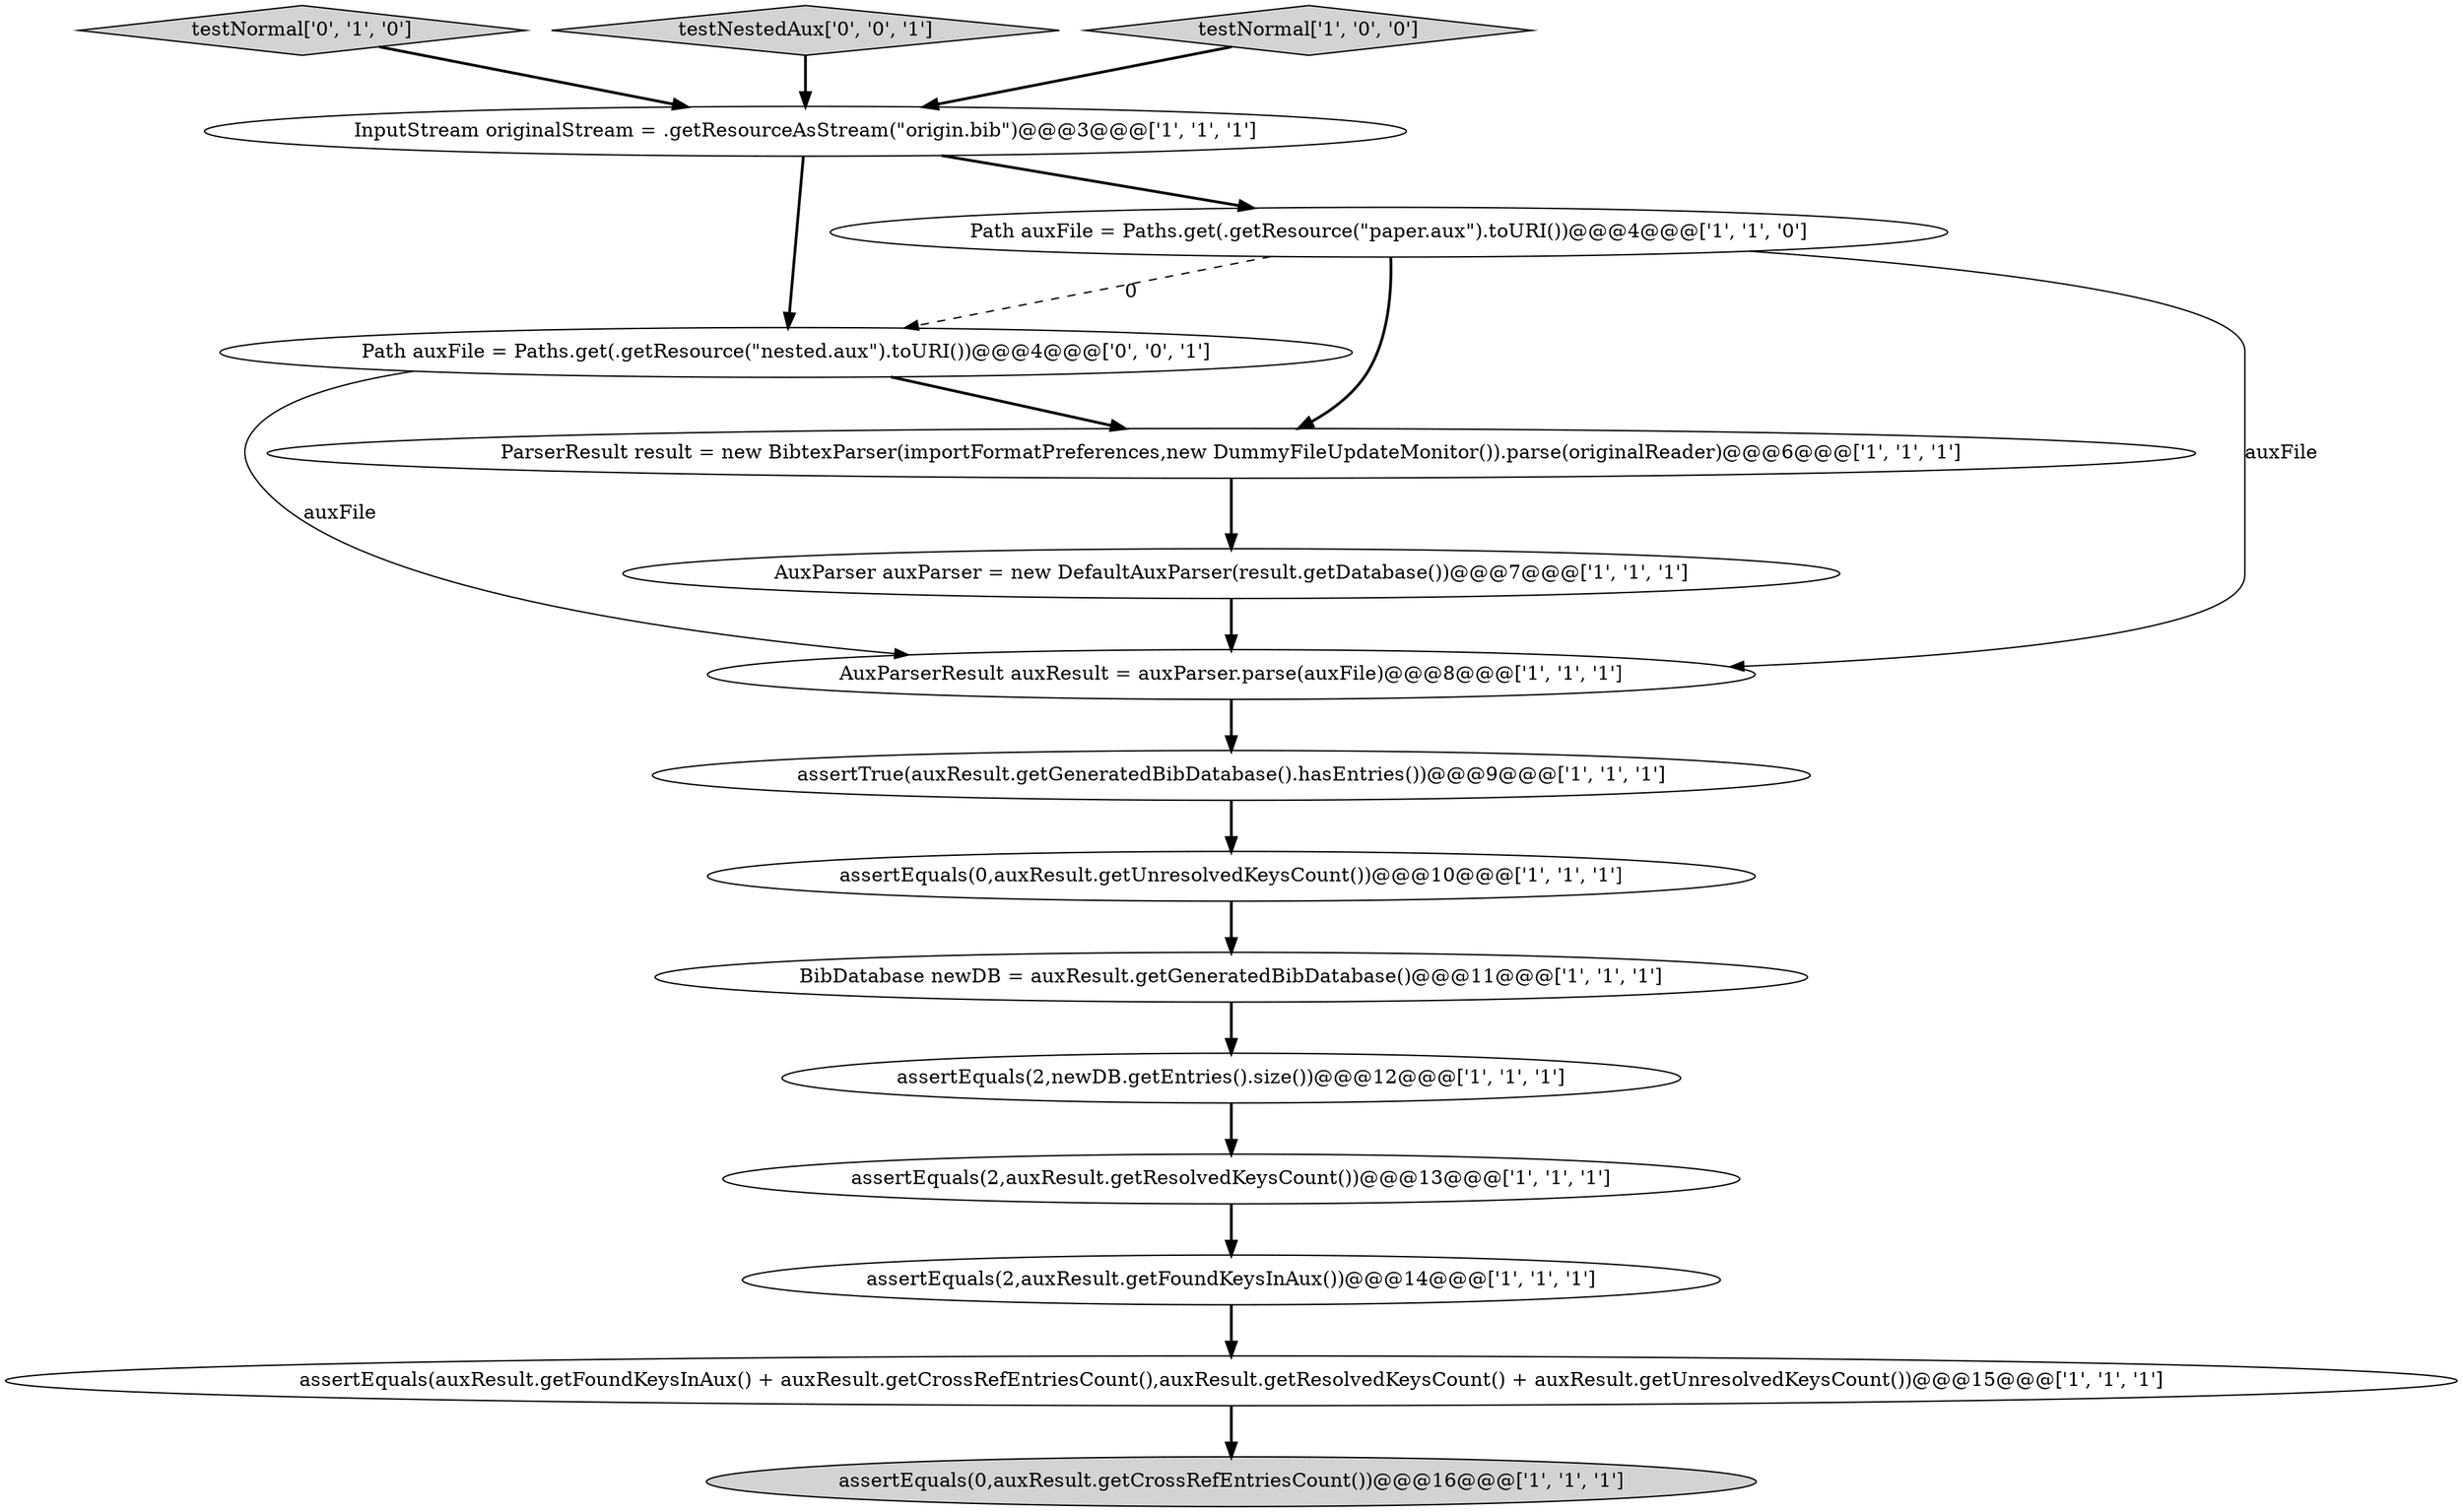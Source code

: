digraph {
2 [style = filled, label = "assertTrue(auxResult.getGeneratedBibDatabase().hasEntries())@@@9@@@['1', '1', '1']", fillcolor = white, shape = ellipse image = "AAA0AAABBB1BBB"];
13 [style = filled, label = "assertEquals(0,auxResult.getCrossRefEntriesCount())@@@16@@@['1', '1', '1']", fillcolor = lightgray, shape = ellipse image = "AAA0AAABBB1BBB"];
14 [style = filled, label = "testNormal['0', '1', '0']", fillcolor = lightgray, shape = diamond image = "AAA0AAABBB2BBB"];
15 [style = filled, label = "testNestedAux['0', '0', '1']", fillcolor = lightgray, shape = diamond image = "AAA0AAABBB3BBB"];
16 [style = filled, label = "Path auxFile = Paths.get(.getResource(\"nested.aux\").toURI())@@@4@@@['0', '0', '1']", fillcolor = white, shape = ellipse image = "AAA0AAABBB3BBB"];
12 [style = filled, label = "assertEquals(2,auxResult.getResolvedKeysCount())@@@13@@@['1', '1', '1']", fillcolor = white, shape = ellipse image = "AAA0AAABBB1BBB"];
0 [style = filled, label = "ParserResult result = new BibtexParser(importFormatPreferences,new DummyFileUpdateMonitor()).parse(originalReader)@@@6@@@['1', '1', '1']", fillcolor = white, shape = ellipse image = "AAA0AAABBB1BBB"];
1 [style = filled, label = "Path auxFile = Paths.get(.getResource(\"paper.aux\").toURI())@@@4@@@['1', '1', '0']", fillcolor = white, shape = ellipse image = "AAA0AAABBB1BBB"];
11 [style = filled, label = "InputStream originalStream = .getResourceAsStream(\"origin.bib\")@@@3@@@['1', '1', '1']", fillcolor = white, shape = ellipse image = "AAA0AAABBB1BBB"];
7 [style = filled, label = "assertEquals(2,newDB.getEntries().size())@@@12@@@['1', '1', '1']", fillcolor = white, shape = ellipse image = "AAA0AAABBB1BBB"];
9 [style = filled, label = "AuxParser auxParser = new DefaultAuxParser(result.getDatabase())@@@7@@@['1', '1', '1']", fillcolor = white, shape = ellipse image = "AAA0AAABBB1BBB"];
5 [style = filled, label = "assertEquals(2,auxResult.getFoundKeysInAux())@@@14@@@['1', '1', '1']", fillcolor = white, shape = ellipse image = "AAA0AAABBB1BBB"];
8 [style = filled, label = "assertEquals(auxResult.getFoundKeysInAux() + auxResult.getCrossRefEntriesCount(),auxResult.getResolvedKeysCount() + auxResult.getUnresolvedKeysCount())@@@15@@@['1', '1', '1']", fillcolor = white, shape = ellipse image = "AAA0AAABBB1BBB"];
4 [style = filled, label = "testNormal['1', '0', '0']", fillcolor = lightgray, shape = diamond image = "AAA0AAABBB1BBB"];
6 [style = filled, label = "BibDatabase newDB = auxResult.getGeneratedBibDatabase()@@@11@@@['1', '1', '1']", fillcolor = white, shape = ellipse image = "AAA0AAABBB1BBB"];
10 [style = filled, label = "AuxParserResult auxResult = auxParser.parse(auxFile)@@@8@@@['1', '1', '1']", fillcolor = white, shape = ellipse image = "AAA0AAABBB1BBB"];
3 [style = filled, label = "assertEquals(0,auxResult.getUnresolvedKeysCount())@@@10@@@['1', '1', '1']", fillcolor = white, shape = ellipse image = "AAA0AAABBB1BBB"];
16->10 [style = solid, label="auxFile"];
11->16 [style = bold, label=""];
5->8 [style = bold, label=""];
3->6 [style = bold, label=""];
10->2 [style = bold, label=""];
0->9 [style = bold, label=""];
16->0 [style = bold, label=""];
1->0 [style = bold, label=""];
9->10 [style = bold, label=""];
6->7 [style = bold, label=""];
12->5 [style = bold, label=""];
8->13 [style = bold, label=""];
4->11 [style = bold, label=""];
15->11 [style = bold, label=""];
11->1 [style = bold, label=""];
7->12 [style = bold, label=""];
14->11 [style = bold, label=""];
1->10 [style = solid, label="auxFile"];
1->16 [style = dashed, label="0"];
2->3 [style = bold, label=""];
}
